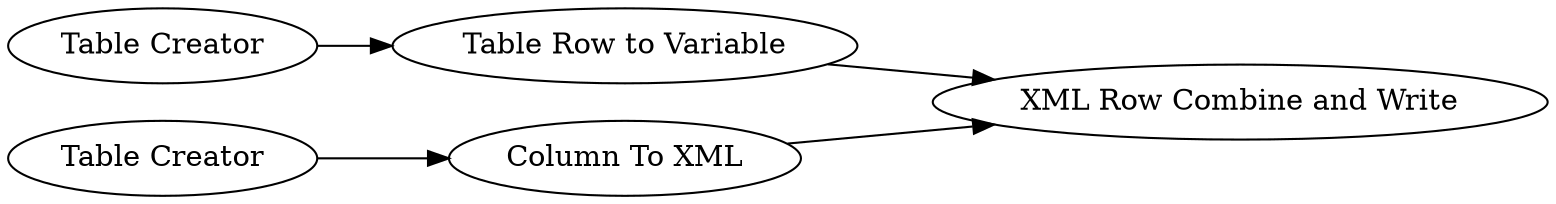 digraph {
	3 -> 10
	10 -> 11
	5 -> 6
	6 -> 11
	5 [label="Table Creator"]
	11 [label="XML Row Combine and Write"]
	6 [label="Column To XML"]
	3 [label="Table Creator"]
	10 [label="Table Row to Variable"]
	rankdir=LR
}
